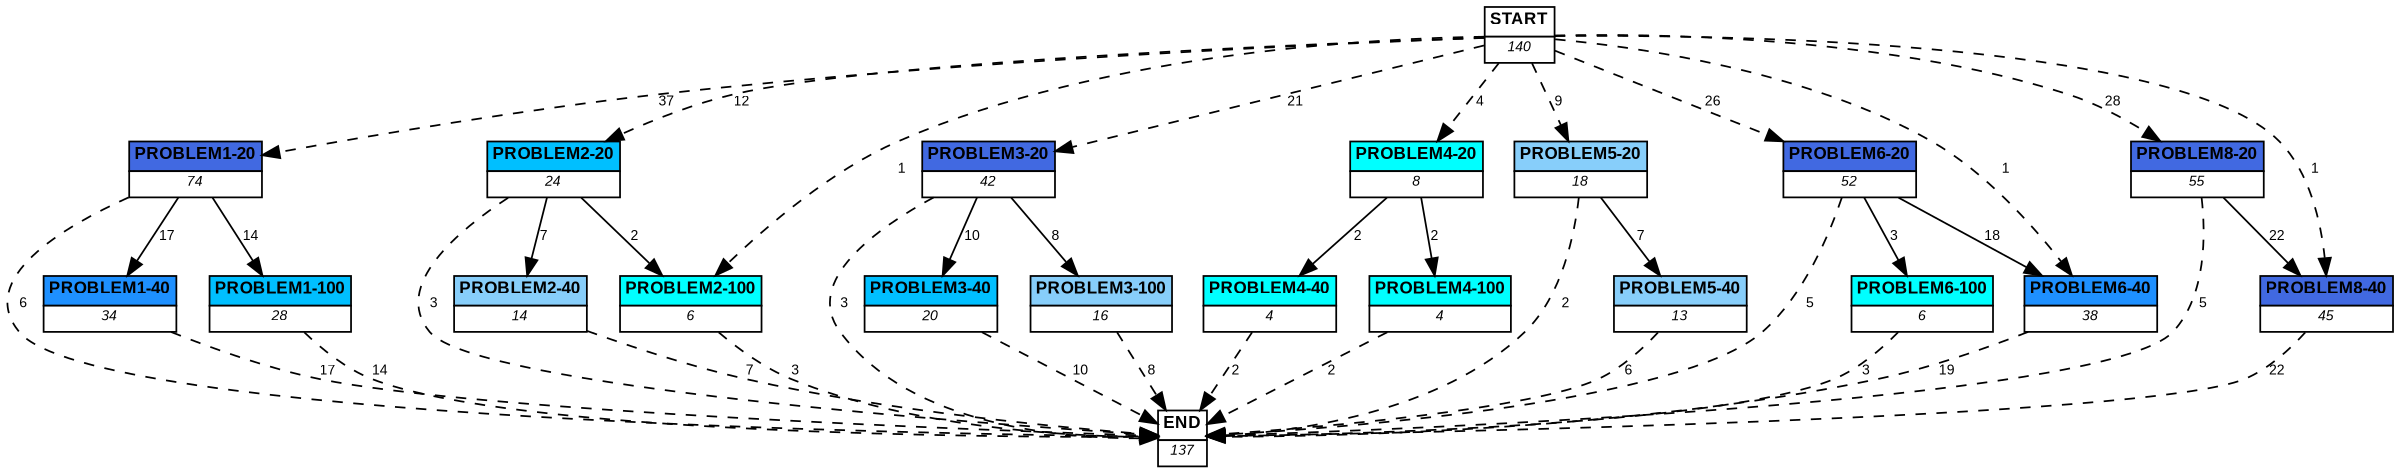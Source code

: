digraph graphname {
	dpi = 150
	size="16,11!";
	margin = 0;
"PROBLEM1-20" [shape=plain, label=<<table border="0" cellborder="1" cellspacing="0"><tr><td bgcolor="royalblue"><FONT face="Arial" POINT-SIZE="10"><b>PROBLEM1-20</b></FONT></td></tr><tr><td bgcolor="white"><FONT face="Arial" POINT-SIZE="8"><i>74</i></FONT></td></tr></table>>]
"PROBLEM1-40" [shape=plain, label=<<table border="0" cellborder="1" cellspacing="0"><tr><td bgcolor="dodgerblue"><FONT face="Arial" POINT-SIZE="10"><b>PROBLEM1-40</b></FONT></td></tr><tr><td bgcolor="white"><FONT face="Arial" POINT-SIZE="8"><i>34</i></FONT></td></tr></table>>]
"PROBLEM1-100" [shape=plain, label=<<table border="0" cellborder="1" cellspacing="0"><tr><td bgcolor="deepskyblue"><FONT face="Arial" POINT-SIZE="10"><b>PROBLEM1-100</b></FONT></td></tr><tr><td bgcolor="white"><FONT face="Arial" POINT-SIZE="8"><i>28</i></FONT></td></tr></table>>]
"PROBLEM2-20" [shape=plain, label=<<table border="0" cellborder="1" cellspacing="0"><tr><td bgcolor="deepskyblue"><FONT face="Arial" POINT-SIZE="10"><b>PROBLEM2-20</b></FONT></td></tr><tr><td bgcolor="white"><FONT face="Arial" POINT-SIZE="8"><i>24</i></FONT></td></tr></table>>]
"PROBLEM2-40" [shape=plain, label=<<table border="0" cellborder="1" cellspacing="0"><tr><td bgcolor="lightskyblue"><FONT face="Arial" POINT-SIZE="10"><b>PROBLEM2-40</b></FONT></td></tr><tr><td bgcolor="white"><FONT face="Arial" POINT-SIZE="8"><i>14</i></FONT></td></tr></table>>]
"PROBLEM2-100" [shape=plain, label=<<table border="0" cellborder="1" cellspacing="0"><tr><td bgcolor="aqua"><FONT face="Arial" POINT-SIZE="10"><b>PROBLEM2-100</b></FONT></td></tr><tr><td bgcolor="white"><FONT face="Arial" POINT-SIZE="8"><i>6</i></FONT></td></tr></table>>]
"PROBLEM3-20" [shape=plain, label=<<table border="0" cellborder="1" cellspacing="0"><tr><td bgcolor="royalblue"><FONT face="Arial" POINT-SIZE="10"><b>PROBLEM3-20</b></FONT></td></tr><tr><td bgcolor="white"><FONT face="Arial" POINT-SIZE="8"><i>42</i></FONT></td></tr></table>>]
"PROBLEM3-40" [shape=plain, label=<<table border="0" cellborder="1" cellspacing="0"><tr><td bgcolor="deepskyblue"><FONT face="Arial" POINT-SIZE="10"><b>PROBLEM3-40</b></FONT></td></tr><tr><td bgcolor="white"><FONT face="Arial" POINT-SIZE="8"><i>20</i></FONT></td></tr></table>>]
"PROBLEM3-100" [shape=plain, label=<<table border="0" cellborder="1" cellspacing="0"><tr><td bgcolor="lightskyblue"><FONT face="Arial" POINT-SIZE="10"><b>PROBLEM3-100</b></FONT></td></tr><tr><td bgcolor="white"><FONT face="Arial" POINT-SIZE="8"><i>16</i></FONT></td></tr></table>>]
"PROBLEM4-20" [shape=plain, label=<<table border="0" cellborder="1" cellspacing="0"><tr><td bgcolor="aqua"><FONT face="Arial" POINT-SIZE="10"><b>PROBLEM4-20</b></FONT></td></tr><tr><td bgcolor="white"><FONT face="Arial" POINT-SIZE="8"><i>8</i></FONT></td></tr></table>>]
"PROBLEM4-40" [shape=plain, label=<<table border="0" cellborder="1" cellspacing="0"><tr><td bgcolor="aqua"><FONT face="Arial" POINT-SIZE="10"><b>PROBLEM4-40</b></FONT></td></tr><tr><td bgcolor="white"><FONT face="Arial" POINT-SIZE="8"><i>4</i></FONT></td></tr></table>>]
"PROBLEM4-100" [shape=plain, label=<<table border="0" cellborder="1" cellspacing="0"><tr><td bgcolor="aqua"><FONT face="Arial" POINT-SIZE="10"><b>PROBLEM4-100</b></FONT></td></tr><tr><td bgcolor="white"><FONT face="Arial" POINT-SIZE="8"><i>4</i></FONT></td></tr></table>>]
"PROBLEM5-20" [shape=plain, label=<<table border="0" cellborder="1" cellspacing="0"><tr><td bgcolor="lightskyblue"><FONT face="Arial" POINT-SIZE="10"><b>PROBLEM5-20</b></FONT></td></tr><tr><td bgcolor="white"><FONT face="Arial" POINT-SIZE="8"><i>18</i></FONT></td></tr></table>>]
"PROBLEM5-40" [shape=plain, label=<<table border="0" cellborder="1" cellspacing="0"><tr><td bgcolor="lightskyblue"><FONT face="Arial" POINT-SIZE="10"><b>PROBLEM5-40</b></FONT></td></tr><tr><td bgcolor="white"><FONT face="Arial" POINT-SIZE="8"><i>13</i></FONT></td></tr></table>>]
"PROBLEM6-20" [shape=plain, label=<<table border="0" cellborder="1" cellspacing="0"><tr><td bgcolor="royalblue"><FONT face="Arial" POINT-SIZE="10"><b>PROBLEM6-20</b></FONT></td></tr><tr><td bgcolor="white"><FONT face="Arial" POINT-SIZE="8"><i>52</i></FONT></td></tr></table>>]
"PROBLEM6-100" [shape=plain, label=<<table border="0" cellborder="1" cellspacing="0"><tr><td bgcolor="aqua"><FONT face="Arial" POINT-SIZE="10"><b>PROBLEM6-100</b></FONT></td></tr><tr><td bgcolor="white"><FONT face="Arial" POINT-SIZE="8"><i>6</i></FONT></td></tr></table>>]
"PROBLEM6-40" [shape=plain, label=<<table border="0" cellborder="1" cellspacing="0"><tr><td bgcolor="dodgerblue"><FONT face="Arial" POINT-SIZE="10"><b>PROBLEM6-40</b></FONT></td></tr><tr><td bgcolor="white"><FONT face="Arial" POINT-SIZE="8"><i>38</i></FONT></td></tr></table>>]
"PROBLEM8-20" [shape=plain, label=<<table border="0" cellborder="1" cellspacing="0"><tr><td bgcolor="royalblue"><FONT face="Arial" POINT-SIZE="10"><b>PROBLEM8-20</b></FONT></td></tr><tr><td bgcolor="white"><FONT face="Arial" POINT-SIZE="8"><i>55</i></FONT></td></tr></table>>]
"PROBLEM8-40" [shape=plain, label=<<table border="0" cellborder="1" cellspacing="0"><tr><td bgcolor="royalblue"><FONT face="Arial" POINT-SIZE="10"><b>PROBLEM8-40</b></FONT></td></tr><tr><td bgcolor="white"><FONT face="Arial" POINT-SIZE="8"><i>45</i></FONT></td></tr></table>>]
"START" [shape=plain, label=<<table border="0" cellborder="1" cellspacing="0"><tr><td bgcolor="white"><FONT face="Arial" POINT-SIZE="10"><b>START</b></FONT></td></tr><tr><td bgcolor="white"><FONT face="Arial" POINT-SIZE="8"><i>140</i></FONT></td></tr></table>>]
"END" [shape=plain, label=<<table border="0" cellborder="1" cellspacing="0"><tr><td bgcolor="white"><FONT face="Arial" POINT-SIZE="10"><b>END</b></FONT></td></tr><tr><td bgcolor="white"><FONT face="Arial" POINT-SIZE="8"><i>137</i></FONT></td></tr></table>>]
"PROBLEM1-20" -> "PROBLEM1-40" [ label ="17" labelfloat=false fontname="Arial" fontsize=8]
"PROBLEM1-20" -> "PROBLEM1-100" [ label ="14" labelfloat=false fontname="Arial" fontsize=8]
"PROBLEM1-20" -> "END" [ style = dashed label ="6" labelfloat=false fontname="Arial" fontsize=8]
"PROBLEM1-40" -> "END" [ style = dashed label ="17" labelfloat=false fontname="Arial" fontsize=8]
"PROBLEM1-100" -> "END" [ style = dashed label ="14" labelfloat=false fontname="Arial" fontsize=8]
"PROBLEM2-20" -> "PROBLEM2-40" [ label ="7" labelfloat=false fontname="Arial" fontsize=8]
"PROBLEM2-20" -> "PROBLEM2-100" [ label ="2" labelfloat=false fontname="Arial" fontsize=8]
"PROBLEM2-20" -> "END" [ style = dashed label ="3" labelfloat=false fontname="Arial" fontsize=8]
"PROBLEM2-40" -> "END" [ style = dashed label ="7" labelfloat=false fontname="Arial" fontsize=8]
"PROBLEM2-100" -> "END" [ style = dashed label ="3" labelfloat=false fontname="Arial" fontsize=8]
"PROBLEM3-20" -> "PROBLEM3-40" [ label ="10" labelfloat=false fontname="Arial" fontsize=8]
"PROBLEM3-20" -> "PROBLEM3-100" [ label ="8" labelfloat=false fontname="Arial" fontsize=8]
"PROBLEM3-20" -> "END" [ style = dashed label ="3" labelfloat=false fontname="Arial" fontsize=8]
"PROBLEM3-40" -> "END" [ style = dashed label ="10" labelfloat=false fontname="Arial" fontsize=8]
"PROBLEM3-100" -> "END" [ style = dashed label ="8" labelfloat=false fontname="Arial" fontsize=8]
"PROBLEM4-20" -> "PROBLEM4-40" [ label ="2" labelfloat=false fontname="Arial" fontsize=8]
"PROBLEM4-20" -> "PROBLEM4-100" [ label ="2" labelfloat=false fontname="Arial" fontsize=8]
"PROBLEM4-40" -> "END" [ style = dashed label ="2" labelfloat=false fontname="Arial" fontsize=8]
"PROBLEM4-100" -> "END" [ style = dashed label ="2" labelfloat=false fontname="Arial" fontsize=8]
"PROBLEM5-20" -> "PROBLEM5-40" [ label ="7" labelfloat=false fontname="Arial" fontsize=8]
"PROBLEM5-20" -> "END" [ style = dashed label ="2" labelfloat=false fontname="Arial" fontsize=8]
"PROBLEM5-40" -> "END" [ style = dashed label ="6" labelfloat=false fontname="Arial" fontsize=8]
"PROBLEM6-20" -> "PROBLEM6-100" [ label ="3" labelfloat=false fontname="Arial" fontsize=8]
"PROBLEM6-20" -> "PROBLEM6-40" [ label ="18" labelfloat=false fontname="Arial" fontsize=8]
"PROBLEM6-20" -> "END" [ style = dashed label ="5" labelfloat=false fontname="Arial" fontsize=8]
"PROBLEM6-100" -> "END" [ style = dashed label ="3" labelfloat=false fontname="Arial" fontsize=8]
"PROBLEM6-40" -> "END" [ style = dashed label ="19" labelfloat=false fontname="Arial" fontsize=8]
"PROBLEM8-20" -> "PROBLEM8-40" [ label ="22" labelfloat=false fontname="Arial" fontsize=8]
"PROBLEM8-20" -> "END" [ style = dashed label ="5" labelfloat=false fontname="Arial" fontsize=8]
"PROBLEM8-40" -> "END" [ style = dashed label ="22" labelfloat=false fontname="Arial" fontsize=8]
"START" -> "PROBLEM1-20" [ style = dashed label ="37" labelfloat=false fontname="Arial" fontsize=8]
"START" -> "PROBLEM2-20" [ style = dashed label ="12" labelfloat=false fontname="Arial" fontsize=8]
"START" -> "PROBLEM2-100" [ style = dashed label ="1" labelfloat=false fontname="Arial" fontsize=8]
"START" -> "PROBLEM3-20" [ style = dashed label ="21" labelfloat=false fontname="Arial" fontsize=8]
"START" -> "PROBLEM4-20" [ style = dashed label ="4" labelfloat=false fontname="Arial" fontsize=8]
"START" -> "PROBLEM5-20" [ style = dashed label ="9" labelfloat=false fontname="Arial" fontsize=8]
"START" -> "PROBLEM6-20" [ style = dashed label ="26" labelfloat=false fontname="Arial" fontsize=8]
"START" -> "PROBLEM6-40" [ style = dashed label ="1" labelfloat=false fontname="Arial" fontsize=8]
"START" -> "PROBLEM8-20" [ style = dashed label ="28" labelfloat=false fontname="Arial" fontsize=8]
"START" -> "PROBLEM8-40" [ style = dashed label ="1" labelfloat=false fontname="Arial" fontsize=8]
}